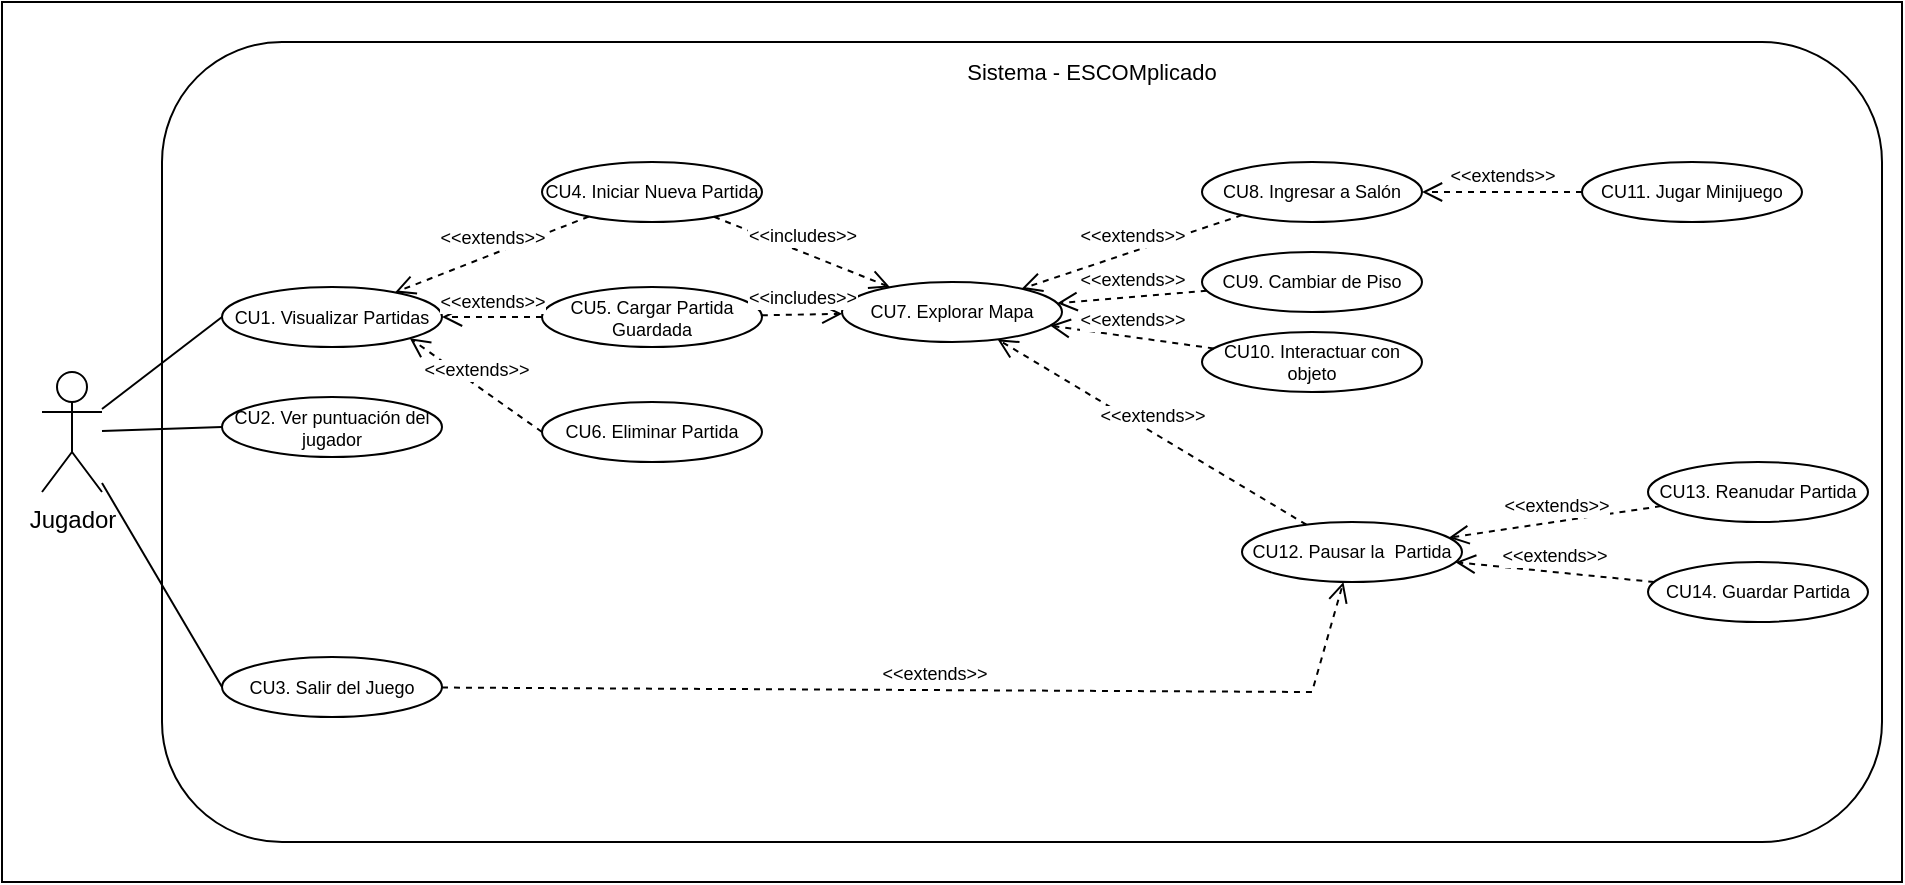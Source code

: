 <mxfile version="17.4.0" type="device"><diagram id="j1JL2_GwRCgbURn_-ryr" name="Page-1"><mxGraphModel dx="144" dy="423" grid="1" gridSize="10" guides="1" tooltips="1" connect="1" arrows="1" fold="1" page="1" pageScale="1" pageWidth="827" pageHeight="1169" math="0" shadow="0"><root><mxCell id="0"/><mxCell id="1" parent="0"/><mxCell id="zd2__93lO0PDFVMj1kql-3" value="" style="rounded=0;whiteSpace=wrap;html=1;fontSize=11;" parent="1" vertex="1"><mxGeometry x="1170" y="255" width="950" height="440" as="geometry"/></mxCell><mxCell id="zd2__93lO0PDFVMj1kql-4" value="" style="rounded=1;whiteSpace=wrap;html=1;fontSize=7;" parent="1" vertex="1"><mxGeometry x="1250" y="275" width="860" height="400" as="geometry"/></mxCell><mxCell id="zd2__93lO0PDFVMj1kql-5" value="Jugador" style="shape=umlActor;verticalLabelPosition=bottom;verticalAlign=top;html=1;outlineConnect=0;" parent="1" vertex="1"><mxGeometry x="1190" y="440" width="30" height="60" as="geometry"/></mxCell><mxCell id="zd2__93lO0PDFVMj1kql-7" value="CU1. Visualizar Partidas" style="ellipse;whiteSpace=wrap;html=1;fontSize=9;" parent="1" vertex="1"><mxGeometry x="1280" y="397.5" width="110" height="30" as="geometry"/></mxCell><mxCell id="zd2__93lO0PDFVMj1kql-9" value="CU3. Salir del Juego" style="ellipse;whiteSpace=wrap;html=1;fontSize=9;" parent="1" vertex="1"><mxGeometry x="1280" y="582.5" width="110" height="30" as="geometry"/></mxCell><mxCell id="zd2__93lO0PDFVMj1kql-10" value="CU11. Jugar Minijuego" style="ellipse;whiteSpace=wrap;html=1;fontSize=9;" parent="1" vertex="1"><mxGeometry x="1960" y="335" width="110" height="30" as="geometry"/></mxCell><mxCell id="zd2__93lO0PDFVMj1kql-11" value="CU8. Ingresar a Salón" style="ellipse;whiteSpace=wrap;html=1;fontSize=9;" parent="1" vertex="1"><mxGeometry x="1770" y="335" width="110" height="30" as="geometry"/></mxCell><mxCell id="zd2__93lO0PDFVMj1kql-12" value="CU5. Cargar Partida Guardada" style="ellipse;whiteSpace=wrap;html=1;fontSize=9;" parent="1" vertex="1"><mxGeometry x="1440" y="397.5" width="110" height="30" as="geometry"/></mxCell><mxCell id="zd2__93lO0PDFVMj1kql-13" value="CU6. Eliminar Partida" style="ellipse;whiteSpace=wrap;html=1;fontSize=9;" parent="1" vertex="1"><mxGeometry x="1440" y="455" width="110" height="30" as="geometry"/></mxCell><mxCell id="zd2__93lO0PDFVMj1kql-14" value="CU9. Cambiar de Piso" style="ellipse;whiteSpace=wrap;html=1;fontSize=9;" parent="1" vertex="1"><mxGeometry x="1770" y="380" width="110" height="30" as="geometry"/></mxCell><mxCell id="zd2__93lO0PDFVMj1kql-15" value="CU12. Pausar la&amp;nbsp; Partida" style="ellipse;whiteSpace=wrap;html=1;fontSize=9;" parent="1" vertex="1"><mxGeometry x="1790" y="515" width="110" height="30" as="geometry"/></mxCell><mxCell id="zd2__93lO0PDFVMj1kql-16" value="CU13. Reanudar Partida" style="ellipse;whiteSpace=wrap;html=1;fontSize=9;" parent="1" vertex="1"><mxGeometry x="1993" y="485" width="110" height="30" as="geometry"/></mxCell><mxCell id="zd2__93lO0PDFVMj1kql-17" value="CU14. Guardar Partida" style="ellipse;whiteSpace=wrap;html=1;fontSize=9;" parent="1" vertex="1"><mxGeometry x="1993" y="535" width="110" height="30" as="geometry"/></mxCell><mxCell id="zd2__93lO0PDFVMj1kql-21" value="" style="endArrow=none;html=1;rounded=0;fontSize=7;entryX=0;entryY=0.5;entryDx=0;entryDy=0;" parent="1" source="zd2__93lO0PDFVMj1kql-5" target="zd2__93lO0PDFVMj1kql-7" edge="1"><mxGeometry width="50" height="50" relative="1" as="geometry"><mxPoint x="1230" y="373.292" as="sourcePoint"/><mxPoint x="1384.179" y="355.735" as="targetPoint"/></mxGeometry></mxCell><mxCell id="zd2__93lO0PDFVMj1kql-22" value="" style="endArrow=none;html=1;rounded=0;fontSize=7;entryX=0;entryY=0.5;entryDx=0;entryDy=0;" parent="1" source="zd2__93lO0PDFVMj1kql-5" target="zd2__93lO0PDFVMj1kql-9" edge="1"><mxGeometry width="50" height="50" relative="1" as="geometry"><mxPoint x="1230" y="380.12" as="sourcePoint"/><mxPoint x="1400.497" y="438.319" as="targetPoint"/></mxGeometry></mxCell><mxCell id="zd2__93lO0PDFVMj1kql-23" value="CU7. Explorar Mapa" style="ellipse;whiteSpace=wrap;html=1;fontSize=9;" parent="1" vertex="1"><mxGeometry x="1590" y="395" width="110" height="30" as="geometry"/></mxCell><mxCell id="zd2__93lO0PDFVMj1kql-24" value="&amp;lt;&amp;lt;extends&amp;gt;&amp;gt;" style="html=1;verticalAlign=bottom;endArrow=open;dashed=1;endSize=8;rounded=0;fontSize=9;" parent="1" source="zd2__93lO0PDFVMj1kql-37" target="zd2__93lO0PDFVMj1kql-7" edge="1"><mxGeometry relative="1" as="geometry"><mxPoint x="1450" y="385" as="sourcePoint"/><mxPoint x="1420" y="345" as="targetPoint"/></mxGeometry></mxCell><mxCell id="zd2__93lO0PDFVMj1kql-26" value="&amp;lt;&amp;lt;extends&amp;gt;&amp;gt;" style="html=1;verticalAlign=bottom;endArrow=open;dashed=1;endSize=8;rounded=0;fontSize=9;entryX=1;entryY=0.5;entryDx=0;entryDy=0;" parent="1" source="zd2__93lO0PDFVMj1kql-12" target="zd2__93lO0PDFVMj1kql-7" edge="1"><mxGeometry relative="1" as="geometry"><mxPoint x="1450" y="480" as="sourcePoint"/><mxPoint x="1530" y="470" as="targetPoint"/></mxGeometry></mxCell><mxCell id="zd2__93lO0PDFVMj1kql-27" value="&amp;lt;&amp;lt;extends&amp;gt;&amp;gt;" style="html=1;verticalAlign=bottom;endArrow=open;dashed=1;endSize=8;rounded=0;fontSize=9;entryX=1;entryY=1;entryDx=0;entryDy=0;exitX=0;exitY=0.5;exitDx=0;exitDy=0;" parent="1" source="zd2__93lO0PDFVMj1kql-13" target="zd2__93lO0PDFVMj1kql-7" edge="1"><mxGeometry relative="1" as="geometry"><mxPoint x="1485.515" y="534.067" as="sourcePoint"/><mxPoint x="1490" y="575" as="targetPoint"/></mxGeometry></mxCell><mxCell id="zd2__93lO0PDFVMj1kql-28" value="&amp;lt;&amp;lt;extends&amp;gt;&amp;gt;" style="html=1;verticalAlign=bottom;endArrow=open;dashed=1;endSize=8;rounded=0;fontSize=9;exitX=0;exitY=0.5;exitDx=0;exitDy=0;" parent="1" source="zd2__93lO0PDFVMj1kql-10" target="zd2__93lO0PDFVMj1kql-11" edge="1"><mxGeometry relative="1" as="geometry"><mxPoint x="1600" y="355" as="sourcePoint"/><mxPoint x="1670" y="375" as="targetPoint"/></mxGeometry></mxCell><mxCell id="zd2__93lO0PDFVMj1kql-30" value="&amp;lt;&amp;lt;extends&amp;gt;&amp;gt;" style="html=1;verticalAlign=bottom;endArrow=open;dashed=1;endSize=8;rounded=0;fontSize=9;" parent="1" source="zd2__93lO0PDFVMj1kql-15" target="zd2__93lO0PDFVMj1kql-23" edge="1"><mxGeometry relative="1" as="geometry"><mxPoint x="1710.0" y="415" as="sourcePoint"/><mxPoint x="1700" y="465" as="targetPoint"/></mxGeometry></mxCell><mxCell id="zd2__93lO0PDFVMj1kql-32" value="&amp;lt;&amp;lt;extends&amp;gt;&amp;gt;" style="html=1;verticalAlign=bottom;endArrow=open;dashed=1;endSize=8;rounded=0;fontSize=9;" parent="1" source="zd2__93lO0PDFVMj1kql-17" target="zd2__93lO0PDFVMj1kql-15" edge="1"><mxGeometry relative="1" as="geometry"><mxPoint x="1864.629" y="522.494" as="sourcePoint"/><mxPoint x="1768.338" y="482.512" as="targetPoint"/></mxGeometry></mxCell><mxCell id="zd2__93lO0PDFVMj1kql-33" value="&amp;lt;&amp;lt;extends&amp;gt;&amp;gt;" style="html=1;verticalAlign=bottom;endArrow=open;dashed=1;endSize=8;rounded=0;fontSize=9;" parent="1" source="zd2__93lO0PDFVMj1kql-9" target="zd2__93lO0PDFVMj1kql-15" edge="1"><mxGeometry relative="1" as="geometry"><mxPoint x="1749.999" y="545.001" as="sourcePoint"/><mxPoint x="1817.066" y="534.68" as="targetPoint"/><Array as="points"><mxPoint x="1825" y="600"/></Array></mxGeometry></mxCell><mxCell id="zd2__93lO0PDFVMj1kql-35" value="&amp;lt;&amp;lt;includes&amp;gt;&amp;gt;" style="html=1;verticalAlign=bottom;endArrow=open;dashed=1;endSize=8;rounded=0;fontSize=9;" parent="1" source="zd2__93lO0PDFVMj1kql-12" target="zd2__93lO0PDFVMj1kql-23" edge="1"><mxGeometry relative="1" as="geometry"><mxPoint x="1455.69" y="539.179" as="sourcePoint"/><mxPoint x="1545.664" y="429.782" as="targetPoint"/></mxGeometry></mxCell><mxCell id="zd2__93lO0PDFVMj1kql-36" value="Sistema - ESCOMplicado" style="text;html=1;strokeColor=none;fillColor=none;align=center;verticalAlign=middle;whiteSpace=wrap;rounded=0;fontSize=11;" parent="1" vertex="1"><mxGeometry x="1640" y="275" width="150" height="30" as="geometry"/></mxCell><mxCell id="zd2__93lO0PDFVMj1kql-37" value="CU4. Iniciar Nueva Partida" style="ellipse;whiteSpace=wrap;html=1;fontSize=9;" parent="1" vertex="1"><mxGeometry x="1440" y="335" width="110" height="30" as="geometry"/></mxCell><mxCell id="zd2__93lO0PDFVMj1kql-39" value="CU2. Ver puntuación del jugador" style="ellipse;whiteSpace=wrap;html=1;fontSize=9;" parent="1" vertex="1"><mxGeometry x="1280" y="452.5" width="110" height="30" as="geometry"/></mxCell><mxCell id="zd2__93lO0PDFVMj1kql-51" value="CU10. Interactuar con objeto" style="ellipse;whiteSpace=wrap;html=1;fontSize=9;" parent="1" vertex="1"><mxGeometry x="1770" y="420" width="110" height="30" as="geometry"/></mxCell><mxCell id="zd2__93lO0PDFVMj1kql-53" value="" style="endArrow=none;html=1;rounded=0;fontSize=7;entryX=0;entryY=0.5;entryDx=0;entryDy=0;" parent="1" source="zd2__93lO0PDFVMj1kql-5" target="zd2__93lO0PDFVMj1kql-39" edge="1"><mxGeometry width="50" height="50" relative="1" as="geometry"><mxPoint x="1230" y="366.724" as="sourcePoint"/><mxPoint x="1360" y="295" as="targetPoint"/></mxGeometry></mxCell><mxCell id="x3HPUEKJHB-1Enm78umK-20" value="&amp;lt;&amp;lt;extends&amp;gt;&amp;gt;" style="html=1;verticalAlign=bottom;endArrow=open;dashed=1;endSize=8;rounded=0;fontSize=9;" parent="1" source="zd2__93lO0PDFVMj1kql-16" target="zd2__93lO0PDFVMj1kql-15" edge="1"><mxGeometry relative="1" as="geometry"><mxPoint x="2006.27" y="554.905" as="sourcePoint"/><mxPoint x="1906.724" y="545.1" as="targetPoint"/></mxGeometry></mxCell><mxCell id="oxSIdh_HiKi86oVJNt8Q-1" value="&amp;lt;&amp;lt;extends&amp;gt;&amp;gt;" style="html=1;verticalAlign=bottom;endArrow=open;dashed=1;endSize=8;rounded=0;fontSize=9;" parent="1" source="zd2__93lO0PDFVMj1kql-51" target="zd2__93lO0PDFVMj1kql-23" edge="1"><mxGeometry relative="1" as="geometry"><mxPoint x="1832.29" y="526.338" as="sourcePoint"/><mxPoint x="1677.759" y="433.655" as="targetPoint"/></mxGeometry></mxCell><mxCell id="oxSIdh_HiKi86oVJNt8Q-2" value="&amp;lt;&amp;lt;extends&amp;gt;&amp;gt;" style="html=1;verticalAlign=bottom;endArrow=open;dashed=1;endSize=8;rounded=0;fontSize=9;" parent="1" source="zd2__93lO0PDFVMj1kql-14" target="zd2__93lO0PDFVMj1kql-23" edge="1"><mxGeometry relative="1" as="geometry"><mxPoint x="1764.427" y="437.473" as="sourcePoint"/><mxPoint x="1702.546" y="427.54" as="targetPoint"/></mxGeometry></mxCell><mxCell id="oxSIdh_HiKi86oVJNt8Q-3" value="&amp;lt;&amp;lt;extends&amp;gt;&amp;gt;" style="html=1;verticalAlign=bottom;endArrow=open;dashed=1;endSize=8;rounded=0;fontSize=9;" parent="1" source="zd2__93lO0PDFVMj1kql-11" target="zd2__93lO0PDFVMj1kql-23" edge="1"><mxGeometry relative="1" as="geometry"><mxPoint x="1774.427" y="447.473" as="sourcePoint"/><mxPoint x="1712.546" y="437.54" as="targetPoint"/></mxGeometry></mxCell><mxCell id="b_XDwLRuEGT1-3DRL3FP-1" value="&amp;lt;&amp;lt;includes&amp;gt;&amp;gt;" style="html=1;verticalAlign=bottom;endArrow=open;dashed=1;endSize=8;rounded=0;fontSize=9;" parent="1" source="zd2__93lO0PDFVMj1kql-37" target="zd2__93lO0PDFVMj1kql-23" edge="1"><mxGeometry relative="1" as="geometry"><mxPoint x="1525" y="505" as="sourcePoint"/><mxPoint x="1541.573" y="400.454" as="targetPoint"/></mxGeometry></mxCell></root></mxGraphModel></diagram></mxfile>